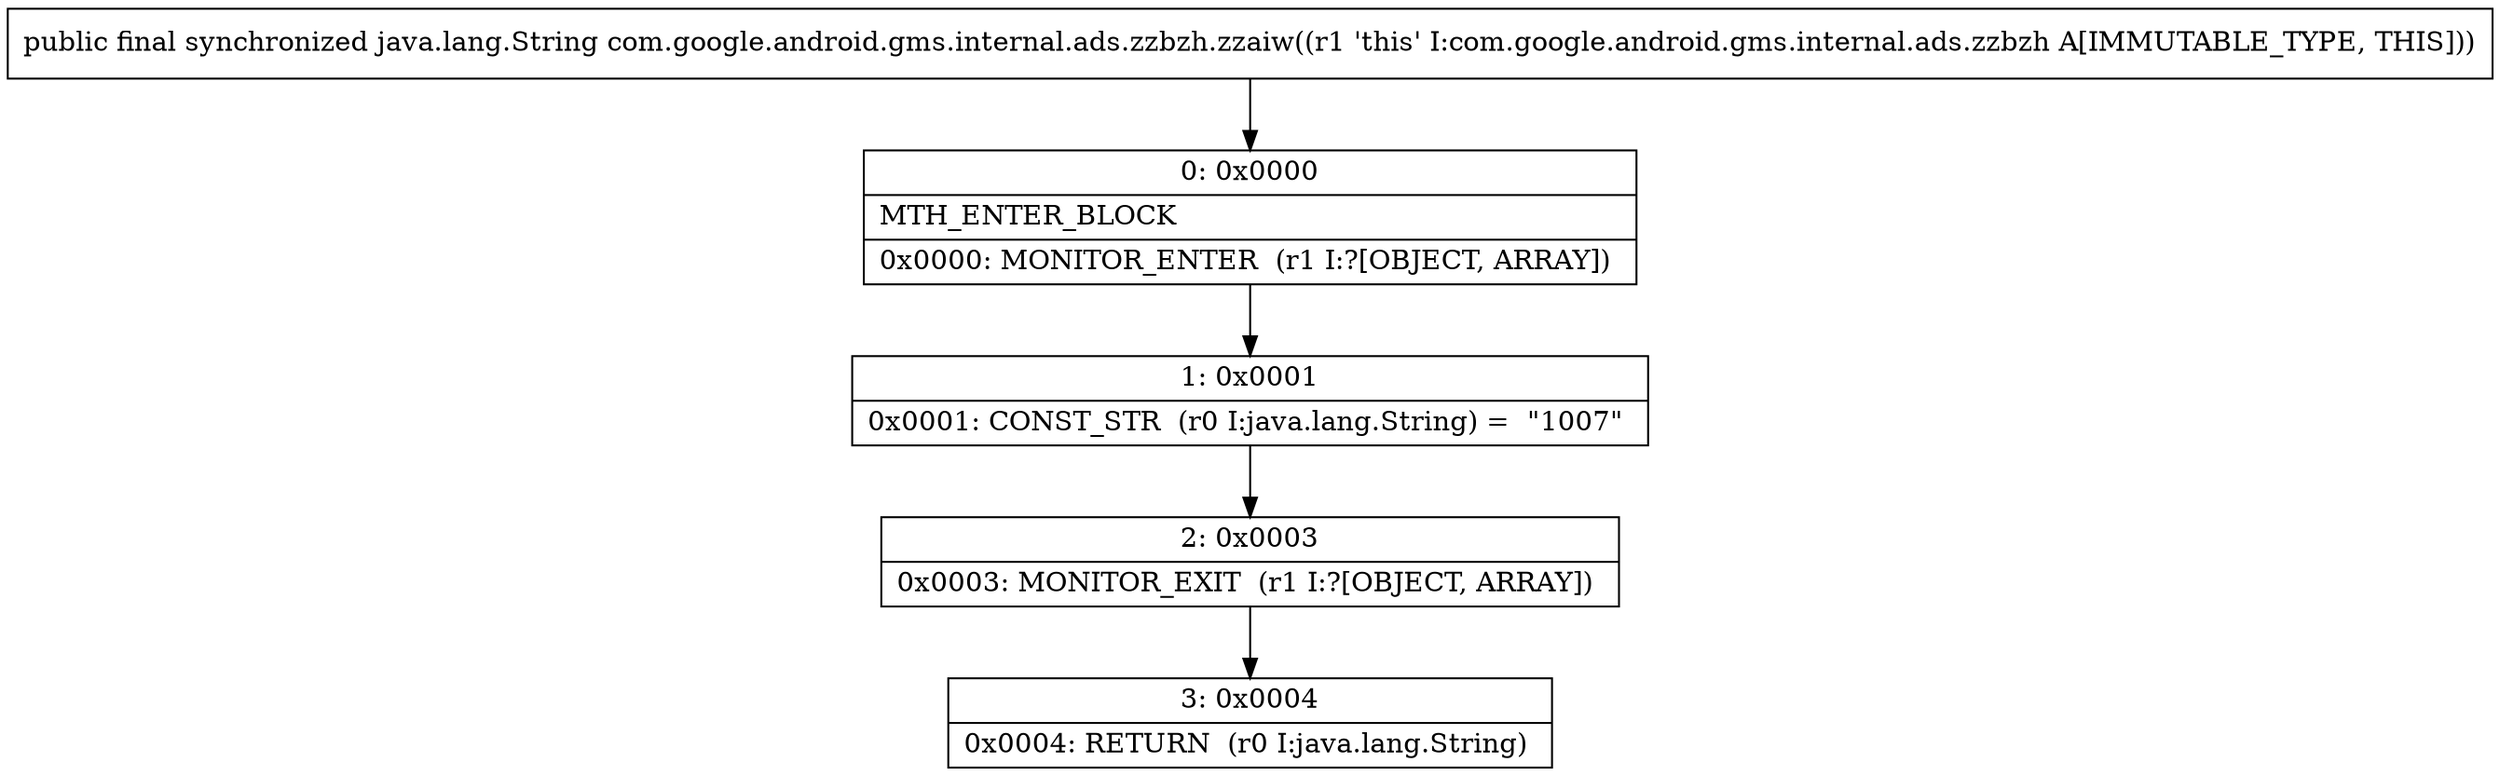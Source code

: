 digraph "CFG forcom.google.android.gms.internal.ads.zzbzh.zzaiw()Ljava\/lang\/String;" {
Node_0 [shape=record,label="{0\:\ 0x0000|MTH_ENTER_BLOCK\l|0x0000: MONITOR_ENTER  (r1 I:?[OBJECT, ARRAY]) \l}"];
Node_1 [shape=record,label="{1\:\ 0x0001|0x0001: CONST_STR  (r0 I:java.lang.String) =  \"1007\" \l}"];
Node_2 [shape=record,label="{2\:\ 0x0003|0x0003: MONITOR_EXIT  (r1 I:?[OBJECT, ARRAY]) \l}"];
Node_3 [shape=record,label="{3\:\ 0x0004|0x0004: RETURN  (r0 I:java.lang.String) \l}"];
MethodNode[shape=record,label="{public final synchronized java.lang.String com.google.android.gms.internal.ads.zzbzh.zzaiw((r1 'this' I:com.google.android.gms.internal.ads.zzbzh A[IMMUTABLE_TYPE, THIS])) }"];
MethodNode -> Node_0;
Node_0 -> Node_1;
Node_1 -> Node_2;
Node_2 -> Node_3;
}

